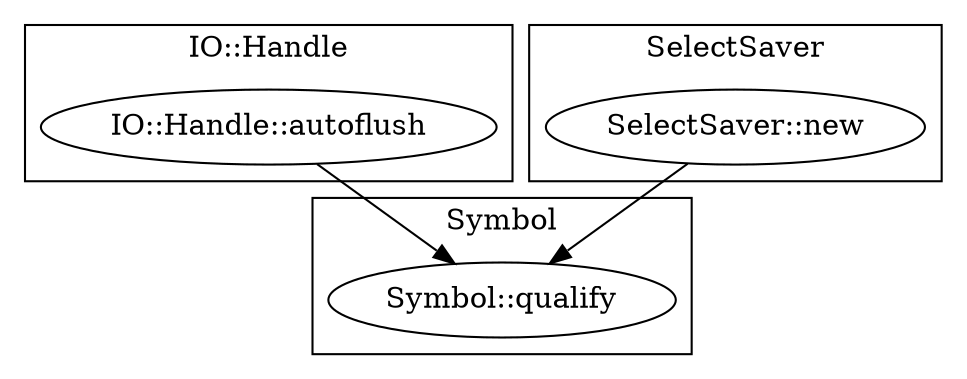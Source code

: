 digraph {
graph [overlap=false]
subgraph cluster_Symbol {
	label="Symbol";
	"Symbol::qualify";
}
subgraph cluster_IO_Handle {
	label="IO::Handle";
	"IO::Handle::autoflush";
}
subgraph cluster_SelectSaver {
	label="SelectSaver";
	"SelectSaver::new";
}
"IO::Handle::autoflush" -> "Symbol::qualify";
"SelectSaver::new" -> "Symbol::qualify";
}
